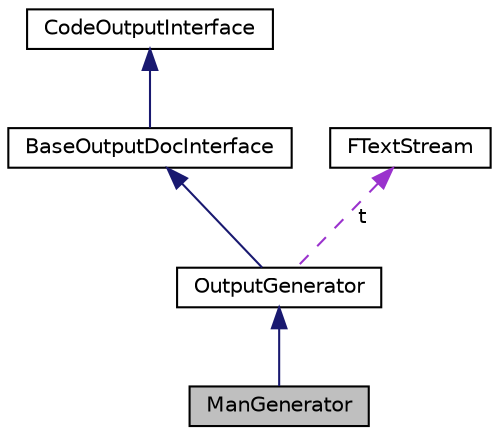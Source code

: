 digraph "ManGenerator"
{
 // INTERACTIVE_SVG=YES
  edge [fontname="Helvetica",fontsize="10",labelfontname="Helvetica",labelfontsize="10"];
  node [fontname="Helvetica",fontsize="10",shape=record];
  Node4 [label="ManGenerator",height=0.2,width=0.4,color="black", fillcolor="grey75", style="filled", fontcolor="black"];
  Node5 -> Node4 [dir="back",color="midnightblue",fontsize="10",style="solid",fontname="Helvetica"];
  Node5 [label="OutputGenerator",height=0.2,width=0.4,color="black", fillcolor="white", style="filled",URL="$d3/d8e/class_output_generator.html",tooltip="Abstract output generator. "];
  Node6 -> Node5 [dir="back",color="midnightblue",fontsize="10",style="solid",fontname="Helvetica"];
  Node6 [label="BaseOutputDocInterface",height=0.2,width=0.4,color="black", fillcolor="white", style="filled",URL="$df/d27/class_base_output_doc_interface.html",tooltip="Base Interface used for generating output outside of the comment blocks. "];
  Node7 -> Node6 [dir="back",color="midnightblue",fontsize="10",style="solid",fontname="Helvetica"];
  Node7 [label="CodeOutputInterface",height=0.2,width=0.4,color="black", fillcolor="white", style="filled",URL="$d5/d9c/class_code_output_interface.html",tooltip="Output interface for code parser. "];
  Node8 -> Node5 [dir="back",color="darkorchid3",fontsize="10",style="dashed",label=" t" ,fontname="Helvetica"];
  Node8 [label="FTextStream",height=0.2,width=0.4,color="black", fillcolor="white", style="filled",URL="$dc/d3c/class_f_text_stream.html",tooltip="Simplified and optimized version of QTextStream. "];
}

